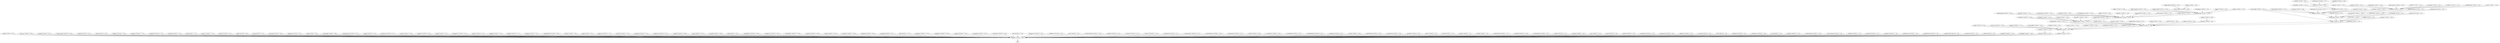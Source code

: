 digraph 
  {
    "BenHowe: Tue Feb 11 -  9:42" -> "Start";
    "zmarffy: Thu Feb 13 - 18:27" -> "BenHowe: Tue Feb 11 -  9:42";
    "spawn_cpy: Thu Feb 13 - 16:27" -> "BenHowe: Tue Feb 11 -  9:42";
    "aerdanhy: Thu Feb 13 - 12:47" -> "BenHowe: Tue Feb 11 -  9:42";
    "heart_of_parade: Thu Feb 13 - 12:19" -> "BenHowe: Tue Feb 11 -  9:42";
    "DaschaVV: Thu Feb 13 - 11:52" -> "BenHowe: Tue Feb 11 -  9:42";
    "dest1k: Thu Feb 13 - 10:33" -> "BenHowe: Tue Feb 11 -  9:42";
    "YanKislyuk: Thu Feb 13 -  9:04" -> "BenHowe: Tue Feb 11 -  9:42";
    "lexaguskov: Thu Feb 13 -  7:52" -> "BenHowe: Tue Feb 11 -  9:42";
    "AlinaStards: Thu Feb 13 -  7:40" -> "BenHowe: Tue Feb 11 -  9:42";
    "Nik_Nmka: Thu Feb 13 -  7:36" -> "BenHowe: Tue Feb 11 -  9:42";
    "lolk0: Thu Feb 13 -  7:28" -> "BenHowe: Tue Feb 11 -  9:42";
    "push_ok_: Thu Feb 13 -  7:19" -> "BenHowe: Tue Feb 11 -  9:42";
    "Sistem_0: Thu Feb 13 -  6:54" -> "BenHowe: Tue Feb 11 -  9:42";
    "zaz600: Thu Feb 13 -  6:50" -> "BenHowe: Tue Feb 11 -  9:42";
    "iScrag: Thu Feb 13 -  6:42" -> "BenHowe: Tue Feb 11 -  9:42";
    "Aliona_Kim: Thu Feb 13 -  6:39" -> "BenHowe: Tue Feb 11 -  9:42";
    "kimosabette: Thu Feb 13 -  6:31" -> "BenHowe: Tue Feb 11 -  9:42";
    "s0mik: Thu Feb 13 -  6:29" -> "BenHowe: Tue Feb 11 -  9:42";
    "Gavoronok88: Thu Feb 13 -  6:08" -> "BenHowe: Tue Feb 11 -  9:42";
    "cheburashka_pnz: Thu Feb 13 -  5:54" -> "BenHowe: Tue Feb 11 -  9:42";
    "alexmak: Thu Feb 13 -  5:53" -> "BenHowe: Tue Feb 11 -  9:42";
    "dervish_lost: Thu Feb 13 -  5:52" -> "BenHowe: Tue Feb 11 -  9:42";
    "svintuss: Thu Feb 13 -  5:49" -> "BenHowe: Tue Feb 11 -  9:42";
    "peremenov: Thu Feb 13 -  5:40" -> "BenHowe: Tue Feb 11 -  9:42";
    "ir0nbee: Thu Feb 13 -  5:24" -> "BenHowe: Tue Feb 11 -  9:42";
    "RuslanLeviev: Thu Feb 13 -  5:24" -> "BenHowe: Tue Feb 11 -  9:42";
    "law6512: Thu Feb 13 -  5:22" -> "BenHowe: Tue Feb 11 -  9:42";
    "xeningem: Thu Feb 13 -  5:15" -> "BenHowe: Tue Feb 11 -  9:42";
    "LekhaChe: Thu Feb 13 -  5:12" -> "BenHowe: Tue Feb 11 -  9:42";
    "Georgique: Thu Feb 13 -  5:12" -> "BenHowe: Tue Feb 11 -  9:42";
    "chingachguklove: Thu Feb 13 -  5:09" -> "BenHowe: Tue Feb 11 -  9:42";
    "YolGorro: Thu Feb 13 -  5:00" -> "BenHowe: Tue Feb 11 -  9:42";
    "askvid: Thu Feb 13 -  2:57" -> "BenHowe: Tue Feb 11 -  9:42";
    "Oberst_SS: Thu Feb 13 -  1:22" -> "BenHowe: Tue Feb 11 -  9:42";
    "Oberst_SS: Thu Feb 13 -  1:03" -> "BenHowe: Tue Feb 11 -  9:42";
    "spierenburg: Thu Feb 13 -  0:14" -> "BenHowe: Tue Feb 11 -  9:42";
    "Tommy_Pud: Wed Feb 12 - 23:31" -> "BenHowe: Tue Feb 11 -  9:42";
    "rubedar07: Wed Feb 12 - 20:30" -> "BenHowe: Tue Feb 11 -  9:42";
    "ssms54: Wed Feb 12 - 20:21" -> "BenHowe: Tue Feb 11 -  9:42";
    "Leon_BM: Wed Feb 12 - 19:56" -> "BenHowe: Tue Feb 11 -  9:42";
    "IceW: Wed Feb 12 - 19:22" -> "BenHowe: Tue Feb 11 -  9:42";
    "ClaudioAlbertin: Wed Feb 12 - 18:39" -> "BenHowe: Tue Feb 11 -  9:42";
    "lidiyaloves_x: Wed Feb 12 - 18:24" -> "BenHowe: Tue Feb 11 -  9:42";
    "TristanSekeris: Wed Feb 12 - 17:46" -> "BenHowe: Tue Feb 11 -  9:42";
    "UnMesero: Wed Feb 12 - 16:48" -> "BenHowe: Tue Feb 11 -  9:42";
    "Philaios: Wed Feb 12 - 16:42" -> "BenHowe: Tue Feb 11 -  9:42";
    "lys0201roy: Wed Feb 12 - 16:39" -> "BenHowe: Tue Feb 11 -  9:42";
    "Joffreyziell: Wed Feb 12 - 16:36" -> "BenHowe: Tue Feb 11 -  9:42";
    "romandope: Wed Feb 12 - 16:11" -> "BenHowe: Tue Feb 11 -  9:42";
    "d0od: Wed Feb 12 - 15:27" -> "BenHowe: Tue Feb 11 -  9:42";
    "edgarazado: Wed Feb 12 - 15:10" -> "BenHowe: Tue Feb 11 -  9:42";
    "malejandrou: Wed Feb 12 - 15:06" -> "BenHowe: Tue Feb 11 -  9:42";
    "hagasbar: Wed Feb 12 - 15:03" -> "BenHowe: Tue Feb 11 -  9:42";
    "SamuelDam: Wed Feb 12 - 14:48" -> "BenHowe: Tue Feb 11 -  9:42";
    "SaraRCookie: Wed Feb 12 - 14:43" -> "BenHowe: Tue Feb 11 -  9:42";
    "sixdll: Wed Feb 12 - 14:38" -> "BenHowe: Tue Feb 11 -  9:42";
    "DeDaanmans: Wed Feb 12 - 14:02" -> "BenHowe: Tue Feb 11 -  9:42";
    "SadHazelnut: Wed Feb 12 - 13:59" -> "BenHowe: Tue Feb 11 -  9:42";
    "gvssr: Wed Feb 12 - 13:57" -> "BenHowe: Tue Feb 11 -  9:42";
    "MemoryOnSmell: Wed Feb 12 - 13:30" -> "BenHowe: Tue Feb 11 -  9:42";
    "lelek_kofe: Wed Feb 12 - 12:27" -> "BenHowe: Tue Feb 11 -  9:42";
    "macsnider: Wed Feb 12 - 12:24" -> "BenHowe: Tue Feb 11 -  9:42";
    "Morozov43: Wed Feb 12 - 11:59" -> "BenHowe: Tue Feb 11 -  9:42";
    "davidtgriches: Wed Feb 12 - 11:57" -> "BenHowe: Tue Feb 11 -  9:42";
    "hernameisrebel: Wed Feb 12 - 11:47" -> "BenHowe: Tue Feb 11 -  9:42";
    "InnaShidlovskay: Wed Feb 12 - 11:36" -> "BenHowe: Tue Feb 11 -  9:42";
    "peermohamed: Wed Feb 12 - 11:01" -> "BenHowe: Tue Feb 11 -  9:42";
    "apiyron: Wed Feb 12 - 10:56" -> "BenHowe: Tue Feb 11 -  9:42";
    "n_ismangulov: Wed Feb 12 - 10:42" -> "BenHowe: Tue Feb 11 -  9:42";
    "sarahmedetth: Wed Feb 12 - 10:37" -> "BenHowe: Tue Feb 11 -  9:42";
    "RubenBehaeghe: Wed Feb 12 - 10:19" -> "BenHowe: Tue Feb 11 -  9:42";
    "SeelenKrieg: Wed Feb 12 - 10:02" -> "BenHowe: Tue Feb 11 -  9:42";
    "Cybnext: Wed Feb 12 -  9:52" -> "BenHowe: Tue Feb 11 -  9:42";
    "ZegertvdLinde: Wed Feb 12 -  9:48" -> "BenHowe: Tue Feb 11 -  9:42";
    "ghvanderweg: Wed Feb 12 -  9:45" -> "BenHowe: Tue Feb 11 -  9:42";
    "peremenov: Wed Feb 12 -  8:55" -> "BenHowe: Tue Feb 11 -  9:42";
    "ap00rv: Wed Feb 12 -  8:13" -> "BenHowe: Tue Feb 11 -  9:42";
    "TVLuke: Wed Feb 12 -  7:55" -> "BenHowe: Tue Feb 11 -  9:42";
    "jungjoha: Wed Feb 12 -  7:41" -> "BenHowe: Tue Feb 11 -  9:42";
    "moebile: Wed Feb 12 -  7:35" -> "BenHowe: Tue Feb 11 -  9:42";
    "TorbenSchultz: Wed Feb 12 -  7:21" -> "BenHowe: Tue Feb 11 -  9:42";
    "YaManicKill: Wed Feb 12 -  6:59" -> "BenHowe: Tue Feb 11 -  9:42";
    "Ertraeglichkeit: Wed Feb 12 -  6:15" -> "BenHowe: Tue Feb 11 -  9:42";
    "FBeuster: Wed Feb 12 -  5:51" -> "BenHowe: Tue Feb 11 -  9:42";
    "Nepomuk: Wed Feb 12 -  5:50" -> "BenHowe: Tue Feb 11 -  9:42";
    "scoux: Wed Feb 12 -  5:44" -> "BenHowe: Tue Feb 11 -  9:42";
    "honnel: Wed Feb 12 -  4:28" -> "BenHowe: Tue Feb 11 -  9:42";
    "kwasbeb: Wed Feb 12 -  4:25" -> "BenHowe: Tue Feb 11 -  9:42";
    "bigup2dance: Wed Feb 12 -  4:19" -> "BenHowe: Tue Feb 11 -  9:42";
    "matmannion: Wed Feb 12 -  4:18" -> "BenHowe: Tue Feb 11 -  9:42";
    "khakionion: Wed Feb 12 -  4:05" -> "BenHowe: Tue Feb 11 -  9:42";
    "sr_rolando: Wed Feb 12 -  4:04" -> "BenHowe: Tue Feb 11 -  9:42";
    "VTPG: Wed Feb 12 -  4:04" -> "BenHowe: Tue Feb 11 -  9:42";
    "WimpyLion: Wed Feb 12 -  3:51" -> "BenHowe: Tue Feb 11 -  9:42";
    "Dronacharya_: Wed Feb 12 -  3:50" -> "BenHowe: Tue Feb 11 -  9:42";
    "sufw: Wed Feb 12 -  3:32" -> "BenHowe: Tue Feb 11 -  9:42";
    "AH_Patjay: Wed Feb 12 -  3:26" -> "BenHowe: Tue Feb 11 -  9:42";
    "ashaolinmonkey: Wed Feb 12 -  2:38" -> "BenHowe: Tue Feb 11 -  9:42";
    "rocky_upadhaya: Wed Feb 12 -  2:04" -> "BenHowe: Tue Feb 11 -  9:42";
    "DTSpawn: Wed Feb 12 -  1:45" -> "BenHowe: Tue Feb 11 -  9:42";
    "kevinchen: Wed Feb 12 -  1:23" -> "BenHowe: Tue Feb 11 -  9:42";
    "diaporesis: Wed Feb 12 -  1:04" -> "BenHowe: Tue Feb 11 -  9:42";
    "TheChrisGlass: Wed Feb 12 -  1:00" -> "BenHowe: Tue Feb 11 -  9:42";
    "gibberishmock: Wed Feb 12 -  1:00" -> "BenHowe: Tue Feb 11 -  9:42";
    "gibberishmock: Wed Feb 12 -  0:59" -> "BenHowe: Tue Feb 11 -  9:42";
    "vipulsatya: Wed Feb 12 -  0:57" -> "BenHowe: Tue Feb 11 -  9:42";
    "winfield: Wed Feb 12 -  0:53" -> "BenHowe: Tue Feb 11 -  9:42";
    "MogKnight: Wed Feb 12 -  0:18" -> "BenHowe: Tue Feb 11 -  9:42";
    "MatlockJAB: Wed Feb 12 -  0:09" -> "BenHowe: Tue Feb 11 -  9:42";
    "JDotLeezy: Tue Feb 11 - 22:19" -> "BenHowe: Tue Feb 11 -  9:42";
    "redsteeze: Tue Feb 11 -  9:45" -> "BenHowe: Tue Feb 11 -  9:42";
    "LAmeetsDC: Tue Feb 11 - 22:20" -> "JDotLeezy: Tue Feb 11 - 22:19";
    "LeonHWolf: Tue Feb 11 -  9:47" -> "redsteeze: Tue Feb 11 -  9:45";
    "gank41: Thu Feb 13 - 16:16" -> "LeonHWolf: Tue Feb 11 -  9:47";
    "chrissarda: Wed Feb 12 - 14:30" -> "LeonHWolf: Tue Feb 11 -  9:47";
    "anaphysik: Wed Feb 12 -  5:14" -> "LeonHWolf: Tue Feb 11 -  9:47";
    "Carrie_Wofford: Tue Feb 11 - 22:16" -> "LeonHWolf: Tue Feb 11 -  9:47";
    "burtlikko: Tue Feb 11 - 19:33" -> "LeonHWolf: Tue Feb 11 -  9:47";
    "curiousle: Tue Feb 11 - 11:38" -> "LeonHWolf: Tue Feb 11 -  9:47";
    "blackmail_c: Tue Feb 11 - 11:05" -> "LeonHWolf: Tue Feb 11 -  9:47";
    "therealjavery: Tue Feb 11 -  9:57" -> "LeonHWolf: Tue Feb 11 -  9:47";
    "BenHowe: Tue Feb 11 -  9:51" -> "LeonHWolf: Tue Feb 11 -  9:47";
    "Popehat: Tue Feb 11 -  9:50" -> "LeonHWolf: Tue Feb 11 -  9:47";
    "TXchilinobeans: Tue Feb 11 - 22:15" -> "Popehat: Tue Feb 11 -  9:50";
    "SinCityGrrrl: Tue Feb 11 - 12:46" -> "Popehat: Tue Feb 11 -  9:50";
    "Maggie_McNeill: Tue Feb 11 - 10:31" -> "Popehat: Tue Feb 11 -  9:50";
    "joemfb: Tue Feb 11 - 10:27" -> "Popehat: Tue Feb 11 -  9:50";
    "ptconroy: Tue Feb 11 - 10:26" -> "Popehat: Tue Feb 11 -  9:50";
    "CatholicMomVA: Tue Feb 11 - 10:16" -> "Popehat: Tue Feb 11 -  9:50";
    "TyreJim: Tue Feb 11 - 10:05" -> "Popehat: Tue Feb 11 -  9:50";
    "doranb: Tue Feb 11 -  9:59" -> "Popehat: Tue Feb 11 -  9:50";
    "Captien5: Tue Feb 11 -  9:56" -> "Popehat: Tue Feb 11 -  9:50";
    "GeeCaret2: Tue Feb 11 -  9:53" -> "Popehat: Tue Feb 11 -  9:50";
    "moelane: Tue Feb 11 -  9:53" -> "Popehat: Tue Feb 11 -  9:50";
    "leftoutside: Tue Feb 11 -  9:51" -> "Popehat: Tue Feb 11 -  9:50";
    "SinCityGrrrl: Tue Feb 11 - 12:46" -> "Maggie_McNeill: Tue Feb 11 - 10:31";
    "WilsonKM2: Tue Feb 11 - 11:16" -> "Maggie_McNeill: Tue Feb 11 - 10:31";
    "only2rab: Tue Feb 11 - 11:00" -> "Maggie_McNeill: Tue Feb 11 - 10:31";
    "Hal_RTFLC: Tue Feb 11 - 10:39" -> "Maggie_McNeill: Tue Feb 11 - 10:31";
    "gideonstrumpet: Tue Feb 11 - 10:37" -> "Maggie_McNeill: Tue Feb 11 - 10:31";
    "DrPhilofEconomi: Tue Feb 11 - 10:34" -> "Maggie_McNeill: Tue Feb 11 - 10:31";
    "madmup: Tue Feb 11 - 10:26" -> "GeeCaret2: Tue Feb 11 -  9:53";
    "Carrie_Wofford: Tue Feb 11 - 22:17" -> "moelane: Tue Feb 11 -  9:53";
    "rlh: Tue Feb 11 - 16:01" -> "moelane: Tue Feb 11 -  9:53";
    "jmdblog: Tue Feb 11 - 10:37" -> "moelane: Tue Feb 11 -  9:53";
    "redsteeze: Tue Feb 11 - 10:20" -> "moelane: Tue Feb 11 -  9:53";
    "Neal_Dewing: Tue Feb 11 - 10:20" -> "moelane: Tue Feb 11 -  9:53";
    "danielanugrah6: Wed Feb 12 -  8:58" -> "DrPhilofEconomi: Tue Feb 11 - 10:34";
    "Hal_RTFLC: Tue Feb 11 - 21:11" -> "DrPhilofEconomi: Tue Feb 11 - 10:34";
    "smuttynosebabs: Tue Feb 11 - 17:45" -> "DrPhilofEconomi: Tue Feb 11 - 10:34";
    "obsolete29: Tue Feb 11 - 13:40" -> "DrPhilofEconomi: Tue Feb 11 - 10:34";
    "Celt_Englishman: Tue Feb 11 - 12:30" -> "DrPhilofEconomi: Tue Feb 11 - 10:34";
    "eddiejc1: Tue Feb 11 - 11:45" -> "DrPhilofEconomi: Tue Feb 11 - 10:34";
    "sillycaitlin: Tue Feb 11 - 11:29" -> "DrPhilofEconomi: Tue Feb 11 - 10:34";
    "Maggie_McNeill: Tue Feb 11 - 11:29" -> "DrPhilofEconomi: Tue Feb 11 - 10:34";
    "seattle_sanchez: Tue Feb 11 - 11:24" -> "DrPhilofEconomi: Tue Feb 11 - 10:34";
    "CrayKEi: Tue Feb 11 - 11:21" -> "DrPhilofEconomi: Tue Feb 11 - 10:34";
    "fakedansavage: Tue Feb 11 - 11:20" -> "DrPhilofEconomi: Tue Feb 11 - 10:34";
    "topherocity: Thu Feb 13 -  2:58" -> "rlh: Tue Feb 11 - 16:01";
    "fan_of_DM: Thu Feb 13 -  6:44" -> "Neal_Dewing: Tue Feb 11 - 10:20";
    "my_synthesizer: Tue Feb 11 - 14:34" -> "Neal_Dewing: Tue Feb 11 - 10:20";
    "MikeCGannon: Tue Feb 11 - 10:38" -> "Neal_Dewing: Tue Feb 11 - 10:20";
    "RBPundit: Tue Feb 11 - 10:21" -> "Neal_Dewing: Tue Feb 11 - 10:20";
    "The_Autopen: Tue Feb 11 - 10:21" -> "Neal_Dewing: Tue Feb 11 - 10:20";
    "eddiejc1: Tue Feb 11 - 15:39" -> "fakedansavage: Tue Feb 11 - 11:20";
    "Roddy_Campbell: Tue Feb 11 - 14:16" -> "fakedansavage: Tue Feb 11 - 11:20";
    "Maggie_McNeill: Tue Feb 11 - 13:48" -> "fakedansavage: Tue Feb 11 - 11:20";
    "Honest_Catesan: Tue Feb 11 - 13:39" -> "fakedansavage: Tue Feb 11 - 11:20";
    "BrianHodges: Tue Feb 11 - 13:17" -> "fakedansavage: Tue Feb 11 - 11:20";
    "chippy87: Tue Feb 11 - 12:05" -> "fakedansavage: Tue Feb 11 - 11:20";
    "eddiejc1: Tue Feb 11 - 11:50" -> "fakedansavage: Tue Feb 11 - 11:20";
    "BudgetYachtsman: Tue Feb 11 - 16:12" -> "my_synthesizer: Tue Feb 11 - 14:34";
    "stephandstuff: Tue Feb 11 - 10:39" -> "MikeCGannon: Tue Feb 11 - 10:38";
    "kotik_narkotlk: Wed Feb 12 - 11:19" -> "RBPundit: Tue Feb 11 - 10:21";
    "mauskopf: Tue Feb 11 - 23:55" -> "RBPundit: Tue Feb 11 - 10:21";
    "Carrie_Wofford: Tue Feb 11 - 22:17" -> "RBPundit: Tue Feb 11 - 10:21";
    "NatesMama1128: Tue Feb 11 - 22:11" -> "RBPundit: Tue Feb 11 - 10:21";
    "SKSchultz1985: Tue Feb 11 - 15:35" -> "RBPundit: Tue Feb 11 - 10:21";
    "mesquito84: Tue Feb 11 - 14:48" -> "RBPundit: Tue Feb 11 - 10:21";
    "McShauno: Tue Feb 11 - 10:23" -> "RBPundit: Tue Feb 11 - 10:21";
    "BenK84: Tue Feb 11 - 10:23" -> "RBPundit: Tue Feb 11 - 10:21";
    "Maggie_McNeill: Wed Feb 12 - 13:34" -> "Honest_Catesan: Tue Feb 11 - 13:39";
    "eddiejc1: Tue Feb 11 - 19:16" -> "Honest_Catesan: Tue Feb 11 - 13:39";
    "ChurchJudge: Tue Feb 11 - 17:54" -> "SKSchultz1985: Tue Feb 11 - 15:35";
    "SSeminarian: Tue Feb 11 - 15:44" -> "SKSchultz1985: Tue Feb 11 - 15:35";
    "BenHowe: Tue Feb 11 - 15:32" -> "BenK84: Tue Feb 11 - 10:23";
    "jrsalzman: Tue Feb 11 - 15:25" -> "BenK84: Tue Feb 11 - 10:23";
    "Buckeyesales: Tue Feb 11 - 15:19" -> "BenK84: Tue Feb 11 - 10:23";
    "andrew_poulson: Tue Feb 11 - 15:04" -> "BenK84: Tue Feb 11 - 10:23";
    "sithkhan: Tue Feb 11 - 14:59" -> "BenK84: Tue Feb 11 - 10:23";
    "mesquito84: Tue Feb 11 - 14:51" -> "BenK84: Tue Feb 11 - 10:23";
    "CHBilhorn: Tue Feb 11 - 14:47" -> "BenK84: Tue Feb 11 - 10:23";
    "AceofSpadesHQ: Tue Feb 11 - 14:47" -> "BenK84: Tue Feb 11 - 10:23";
    "davilch: Tue Feb 11 - 10:26" -> "BenK84: Tue Feb 11 - 10:23";
    "neoTillich: Tue Feb 11 - 18:31" -> "SSeminarian: Tue Feb 11 - 15:44";
    "chattytamster: Tue Feb 11 - 17:47" -> "SSeminarian: Tue Feb 11 - 15:44";
    "pkproblem: Tue Feb 11 - 15:58" -> "SSeminarian: Tue Feb 11 - 15:44";
  }
